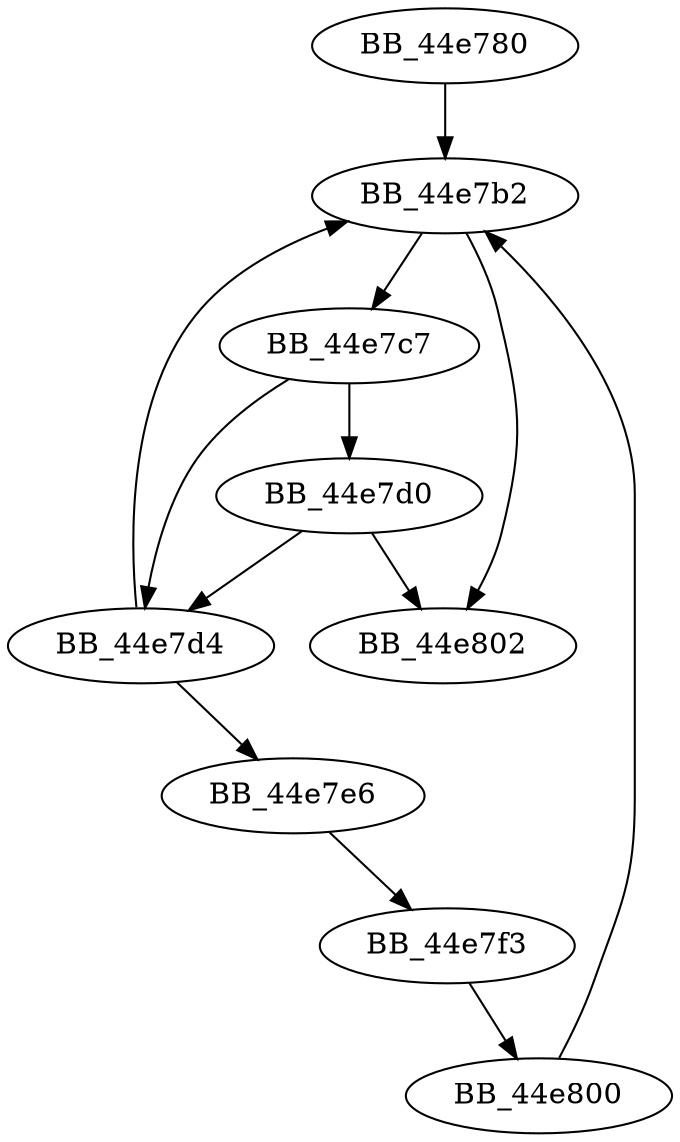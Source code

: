 DiGraph sub_44E780{
BB_44e780->BB_44e7b2
BB_44e7b2->BB_44e7c7
BB_44e7b2->BB_44e802
BB_44e7c7->BB_44e7d0
BB_44e7c7->BB_44e7d4
BB_44e7d0->BB_44e7d4
BB_44e7d0->BB_44e802
BB_44e7d4->BB_44e7b2
BB_44e7d4->BB_44e7e6
BB_44e7e6->BB_44e7f3
BB_44e7f3->BB_44e800
BB_44e800->BB_44e7b2
}
